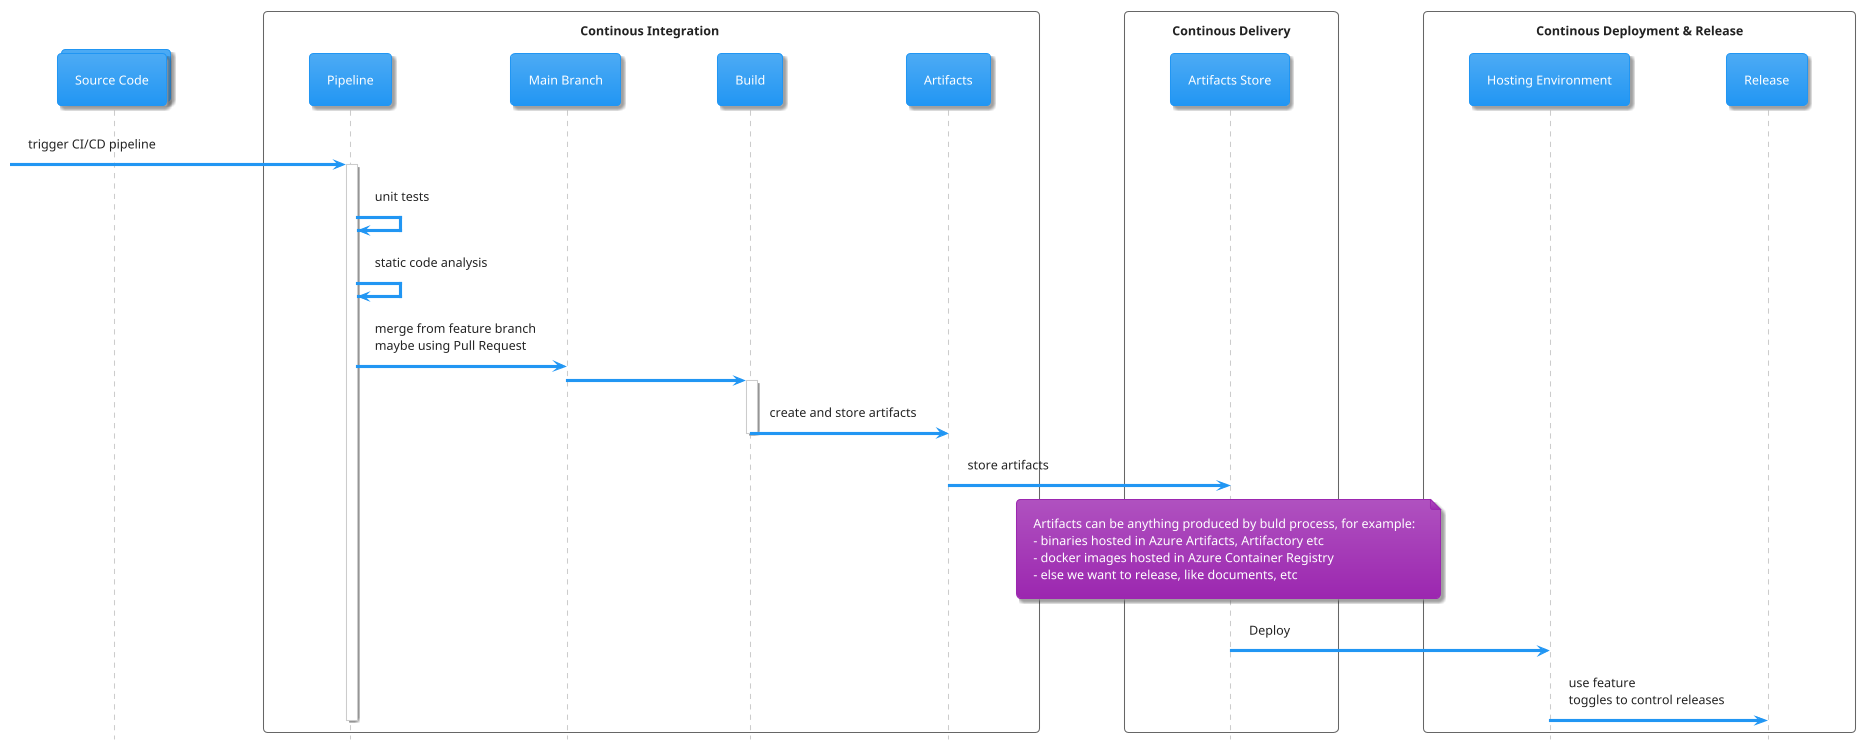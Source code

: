 @startuml azure-ci-cd
hide footbox

!theme materia

collections "Source Code" as code
'collections "adsdasd" as sdd
box "Continous Integration <&queue>"
[-> Pipeline : trigger CI/CD pipeline
activate Pipeline
Pipeline -> Pipeline : unit tests
Pipeline -> Pipeline : static code analysis
participant "Main Branch" as branch

Pipeline -> branch : merge from feature branch \nmaybe using Pull Request
branch -> Build
activate Build
Build -> Artifacts : create and store artifacts
deactivate Build
end box
box "Continous Delivery"
"Artifacts" -> "Artifacts Store" : store artifacts
end box
note over "Artifacts Store"
Artifacts can be anything produced by buld process, for example:
- binaries hosted in Azure Artifacts, Artifactory etc
- docker images hosted in Azure Container Registry
- else we want to release, like documents, etc
end note
box "Continous Deployment & Release"
"Artifacts Store" -> "Hosting Environment" : Deploy
"Hosting Environment" -> "Release" : use feature \ntoggles to control releases
end box
deactivate Pipeline
@enduml